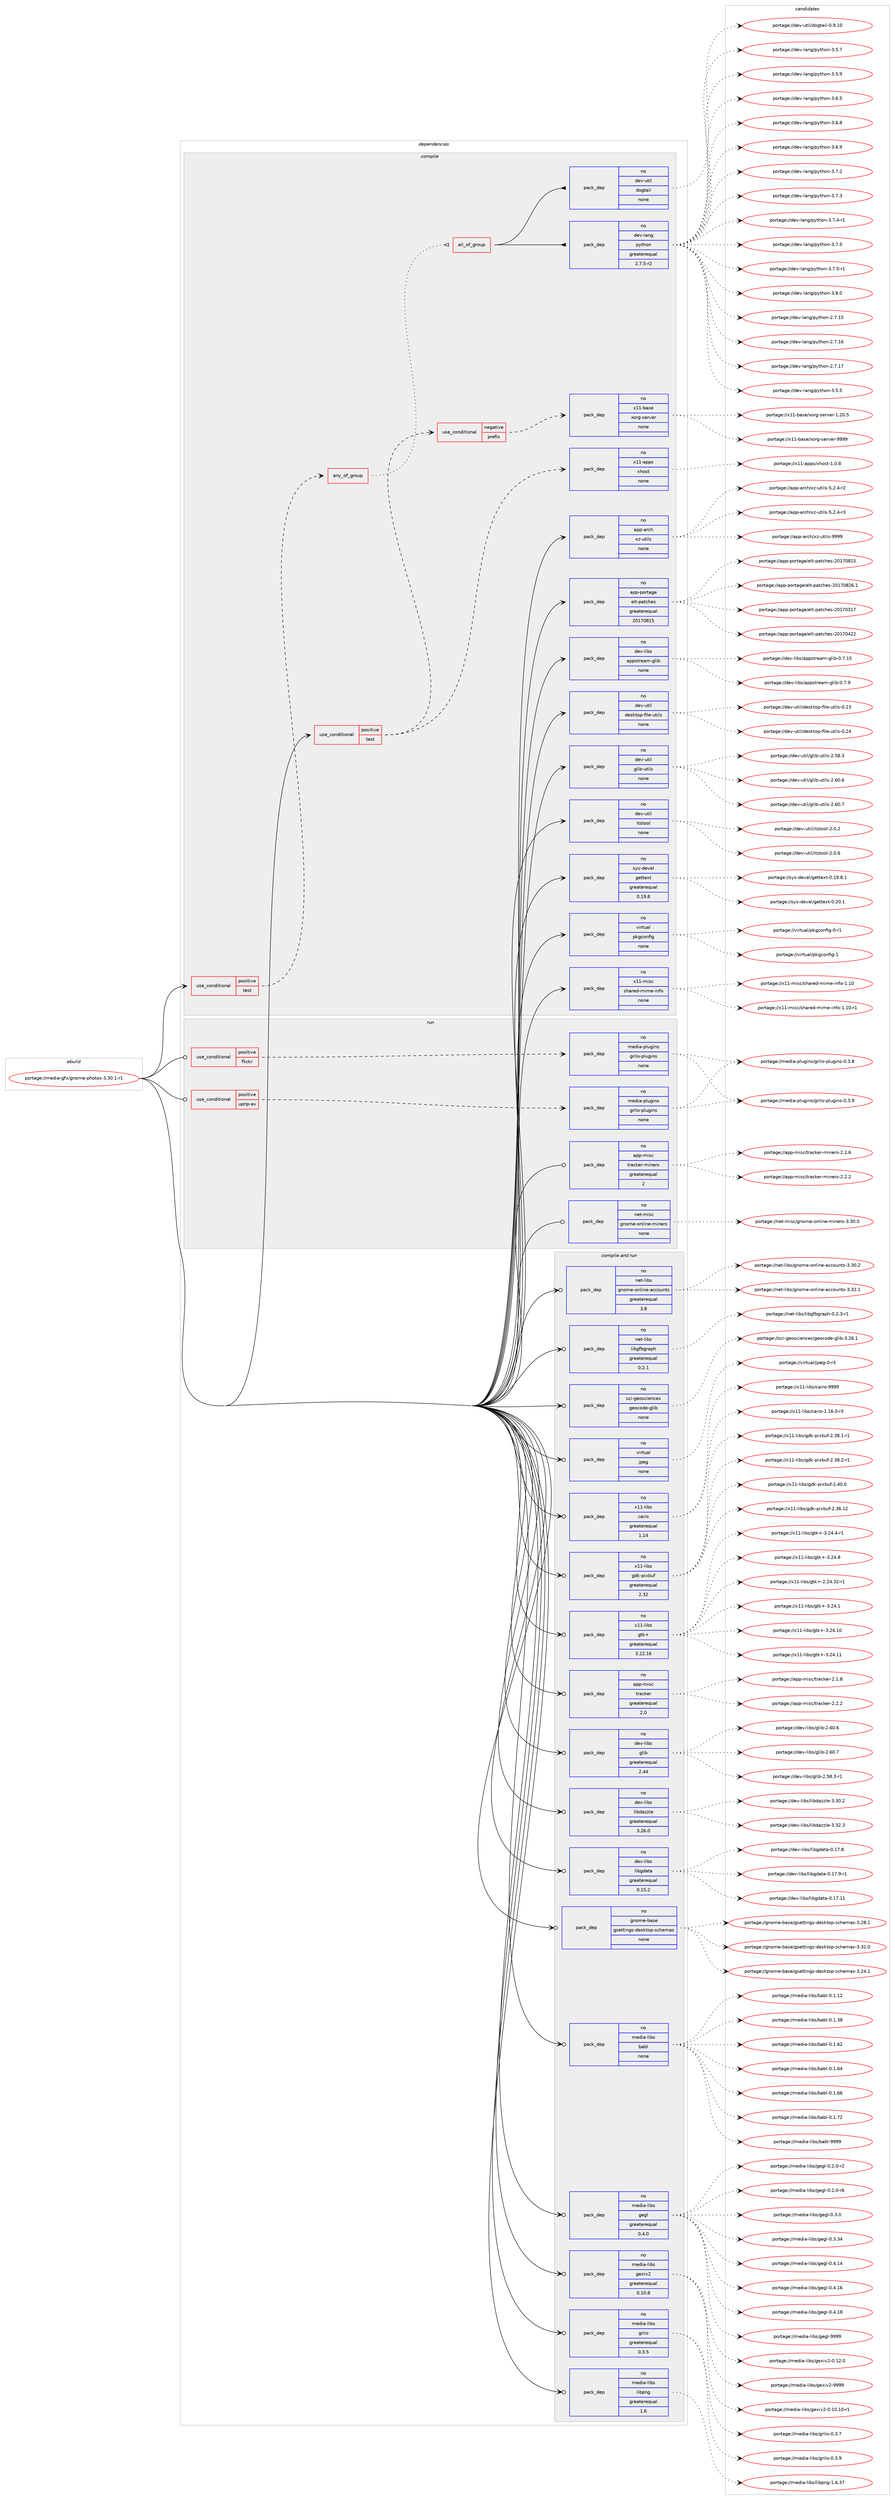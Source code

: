 digraph prolog {

# *************
# Graph options
# *************

newrank=true;
concentrate=true;
compound=true;
graph [rankdir=LR,fontname=Helvetica,fontsize=10,ranksep=1.5];#, ranksep=2.5, nodesep=0.2];
edge  [arrowhead=vee];
node  [fontname=Helvetica,fontsize=10];

# **********
# The ebuild
# **********

subgraph cluster_leftcol {
color=gray;
rank=same;
label=<<i>ebuild</i>>;
id [label="portage://media-gfx/gnome-photos-3.30.1-r1", color=red, width=4, href="../media-gfx/gnome-photos-3.30.1-r1.svg"];
}

# ****************
# The dependencies
# ****************

subgraph cluster_midcol {
color=gray;
label=<<i>dependencies</i>>;
subgraph cluster_compile {
fillcolor="#eeeeee";
style=filled;
label=<<i>compile</i>>;
subgraph cond78459 {
dependency313550 [label=<<TABLE BORDER="0" CELLBORDER="1" CELLSPACING="0" CELLPADDING="4"><TR><TD ROWSPAN="3" CELLPADDING="10">use_conditional</TD></TR><TR><TD>positive</TD></TR><TR><TD>test</TD></TR></TABLE>>, shape=none, color=red];
subgraph any4941 {
dependency313551 [label=<<TABLE BORDER="0" CELLBORDER="1" CELLSPACING="0" CELLPADDING="4"><TR><TD CELLPADDING="10">any_of_group</TD></TR></TABLE>>, shape=none, color=red];subgraph all117 {
dependency313552 [label=<<TABLE BORDER="0" CELLBORDER="1" CELLSPACING="0" CELLPADDING="4"><TR><TD CELLPADDING="10">all_of_group</TD></TR></TABLE>>, shape=none, color=red];subgraph pack230036 {
dependency313553 [label=<<TABLE BORDER="0" CELLBORDER="1" CELLSPACING="0" CELLPADDING="4" WIDTH="220"><TR><TD ROWSPAN="6" CELLPADDING="30">pack_dep</TD></TR><TR><TD WIDTH="110">no</TD></TR><TR><TD>dev-lang</TD></TR><TR><TD>python</TD></TR><TR><TD>greaterequal</TD></TR><TR><TD>2.7.5-r2</TD></TR></TABLE>>, shape=none, color=blue];
}
dependency313552:e -> dependency313553:w [weight=20,style="solid",arrowhead="inv"];
subgraph pack230037 {
dependency313554 [label=<<TABLE BORDER="0" CELLBORDER="1" CELLSPACING="0" CELLPADDING="4" WIDTH="220"><TR><TD ROWSPAN="6" CELLPADDING="30">pack_dep</TD></TR><TR><TD WIDTH="110">no</TD></TR><TR><TD>dev-util</TD></TR><TR><TD>dogtail</TD></TR><TR><TD>none</TD></TR><TR><TD></TD></TR></TABLE>>, shape=none, color=blue];
}
dependency313552:e -> dependency313554:w [weight=20,style="solid",arrowhead="inv"];
}
dependency313551:e -> dependency313552:w [weight=20,style="dotted",arrowhead="oinv"];
}
dependency313550:e -> dependency313551:w [weight=20,style="dashed",arrowhead="vee"];
}
id:e -> dependency313550:w [weight=20,style="solid",arrowhead="vee"];
subgraph cond78460 {
dependency313555 [label=<<TABLE BORDER="0" CELLBORDER="1" CELLSPACING="0" CELLPADDING="4"><TR><TD ROWSPAN="3" CELLPADDING="10">use_conditional</TD></TR><TR><TD>positive</TD></TR><TR><TD>test</TD></TR></TABLE>>, shape=none, color=red];
subgraph cond78461 {
dependency313556 [label=<<TABLE BORDER="0" CELLBORDER="1" CELLSPACING="0" CELLPADDING="4"><TR><TD ROWSPAN="3" CELLPADDING="10">use_conditional</TD></TR><TR><TD>negative</TD></TR><TR><TD>prefix</TD></TR></TABLE>>, shape=none, color=red];
subgraph pack230038 {
dependency313557 [label=<<TABLE BORDER="0" CELLBORDER="1" CELLSPACING="0" CELLPADDING="4" WIDTH="220"><TR><TD ROWSPAN="6" CELLPADDING="30">pack_dep</TD></TR><TR><TD WIDTH="110">no</TD></TR><TR><TD>x11-base</TD></TR><TR><TD>xorg-server</TD></TR><TR><TD>none</TD></TR><TR><TD></TD></TR></TABLE>>, shape=none, color=blue];
}
dependency313556:e -> dependency313557:w [weight=20,style="dashed",arrowhead="vee"];
}
dependency313555:e -> dependency313556:w [weight=20,style="dashed",arrowhead="vee"];
subgraph pack230039 {
dependency313558 [label=<<TABLE BORDER="0" CELLBORDER="1" CELLSPACING="0" CELLPADDING="4" WIDTH="220"><TR><TD ROWSPAN="6" CELLPADDING="30">pack_dep</TD></TR><TR><TD WIDTH="110">no</TD></TR><TR><TD>x11-apps</TD></TR><TR><TD>xhost</TD></TR><TR><TD>none</TD></TR><TR><TD></TD></TR></TABLE>>, shape=none, color=blue];
}
dependency313555:e -> dependency313558:w [weight=20,style="dashed",arrowhead="vee"];
}
id:e -> dependency313555:w [weight=20,style="solid",arrowhead="vee"];
subgraph pack230040 {
dependency313559 [label=<<TABLE BORDER="0" CELLBORDER="1" CELLSPACING="0" CELLPADDING="4" WIDTH="220"><TR><TD ROWSPAN="6" CELLPADDING="30">pack_dep</TD></TR><TR><TD WIDTH="110">no</TD></TR><TR><TD>app-arch</TD></TR><TR><TD>xz-utils</TD></TR><TR><TD>none</TD></TR><TR><TD></TD></TR></TABLE>>, shape=none, color=blue];
}
id:e -> dependency313559:w [weight=20,style="solid",arrowhead="vee"];
subgraph pack230041 {
dependency313560 [label=<<TABLE BORDER="0" CELLBORDER="1" CELLSPACING="0" CELLPADDING="4" WIDTH="220"><TR><TD ROWSPAN="6" CELLPADDING="30">pack_dep</TD></TR><TR><TD WIDTH="110">no</TD></TR><TR><TD>app-portage</TD></TR><TR><TD>elt-patches</TD></TR><TR><TD>greaterequal</TD></TR><TR><TD>20170815</TD></TR></TABLE>>, shape=none, color=blue];
}
id:e -> dependency313560:w [weight=20,style="solid",arrowhead="vee"];
subgraph pack230042 {
dependency313561 [label=<<TABLE BORDER="0" CELLBORDER="1" CELLSPACING="0" CELLPADDING="4" WIDTH="220"><TR><TD ROWSPAN="6" CELLPADDING="30">pack_dep</TD></TR><TR><TD WIDTH="110">no</TD></TR><TR><TD>dev-libs</TD></TR><TR><TD>appstream-glib</TD></TR><TR><TD>none</TD></TR><TR><TD></TD></TR></TABLE>>, shape=none, color=blue];
}
id:e -> dependency313561:w [weight=20,style="solid",arrowhead="vee"];
subgraph pack230043 {
dependency313562 [label=<<TABLE BORDER="0" CELLBORDER="1" CELLSPACING="0" CELLPADDING="4" WIDTH="220"><TR><TD ROWSPAN="6" CELLPADDING="30">pack_dep</TD></TR><TR><TD WIDTH="110">no</TD></TR><TR><TD>dev-util</TD></TR><TR><TD>desktop-file-utils</TD></TR><TR><TD>none</TD></TR><TR><TD></TD></TR></TABLE>>, shape=none, color=blue];
}
id:e -> dependency313562:w [weight=20,style="solid",arrowhead="vee"];
subgraph pack230044 {
dependency313563 [label=<<TABLE BORDER="0" CELLBORDER="1" CELLSPACING="0" CELLPADDING="4" WIDTH="220"><TR><TD ROWSPAN="6" CELLPADDING="30">pack_dep</TD></TR><TR><TD WIDTH="110">no</TD></TR><TR><TD>dev-util</TD></TR><TR><TD>glib-utils</TD></TR><TR><TD>none</TD></TR><TR><TD></TD></TR></TABLE>>, shape=none, color=blue];
}
id:e -> dependency313563:w [weight=20,style="solid",arrowhead="vee"];
subgraph pack230045 {
dependency313564 [label=<<TABLE BORDER="0" CELLBORDER="1" CELLSPACING="0" CELLPADDING="4" WIDTH="220"><TR><TD ROWSPAN="6" CELLPADDING="30">pack_dep</TD></TR><TR><TD WIDTH="110">no</TD></TR><TR><TD>dev-util</TD></TR><TR><TD>itstool</TD></TR><TR><TD>none</TD></TR><TR><TD></TD></TR></TABLE>>, shape=none, color=blue];
}
id:e -> dependency313564:w [weight=20,style="solid",arrowhead="vee"];
subgraph pack230046 {
dependency313565 [label=<<TABLE BORDER="0" CELLBORDER="1" CELLSPACING="0" CELLPADDING="4" WIDTH="220"><TR><TD ROWSPAN="6" CELLPADDING="30">pack_dep</TD></TR><TR><TD WIDTH="110">no</TD></TR><TR><TD>sys-devel</TD></TR><TR><TD>gettext</TD></TR><TR><TD>greaterequal</TD></TR><TR><TD>0.19.8</TD></TR></TABLE>>, shape=none, color=blue];
}
id:e -> dependency313565:w [weight=20,style="solid",arrowhead="vee"];
subgraph pack230047 {
dependency313566 [label=<<TABLE BORDER="0" CELLBORDER="1" CELLSPACING="0" CELLPADDING="4" WIDTH="220"><TR><TD ROWSPAN="6" CELLPADDING="30">pack_dep</TD></TR><TR><TD WIDTH="110">no</TD></TR><TR><TD>virtual</TD></TR><TR><TD>pkgconfig</TD></TR><TR><TD>none</TD></TR><TR><TD></TD></TR></TABLE>>, shape=none, color=blue];
}
id:e -> dependency313566:w [weight=20,style="solid",arrowhead="vee"];
subgraph pack230048 {
dependency313567 [label=<<TABLE BORDER="0" CELLBORDER="1" CELLSPACING="0" CELLPADDING="4" WIDTH="220"><TR><TD ROWSPAN="6" CELLPADDING="30">pack_dep</TD></TR><TR><TD WIDTH="110">no</TD></TR><TR><TD>x11-misc</TD></TR><TR><TD>shared-mime-info</TD></TR><TR><TD>none</TD></TR><TR><TD></TD></TR></TABLE>>, shape=none, color=blue];
}
id:e -> dependency313567:w [weight=20,style="solid",arrowhead="vee"];
}
subgraph cluster_compileandrun {
fillcolor="#eeeeee";
style=filled;
label=<<i>compile and run</i>>;
subgraph pack230049 {
dependency313568 [label=<<TABLE BORDER="0" CELLBORDER="1" CELLSPACING="0" CELLPADDING="4" WIDTH="220"><TR><TD ROWSPAN="6" CELLPADDING="30">pack_dep</TD></TR><TR><TD WIDTH="110">no</TD></TR><TR><TD>app-misc</TD></TR><TR><TD>tracker</TD></TR><TR><TD>greaterequal</TD></TR><TR><TD>2.0</TD></TR></TABLE>>, shape=none, color=blue];
}
id:e -> dependency313568:w [weight=20,style="solid",arrowhead="odotvee"];
subgraph pack230050 {
dependency313569 [label=<<TABLE BORDER="0" CELLBORDER="1" CELLSPACING="0" CELLPADDING="4" WIDTH="220"><TR><TD ROWSPAN="6" CELLPADDING="30">pack_dep</TD></TR><TR><TD WIDTH="110">no</TD></TR><TR><TD>dev-libs</TD></TR><TR><TD>glib</TD></TR><TR><TD>greaterequal</TD></TR><TR><TD>2.44</TD></TR></TABLE>>, shape=none, color=blue];
}
id:e -> dependency313569:w [weight=20,style="solid",arrowhead="odotvee"];
subgraph pack230051 {
dependency313570 [label=<<TABLE BORDER="0" CELLBORDER="1" CELLSPACING="0" CELLPADDING="4" WIDTH="220"><TR><TD ROWSPAN="6" CELLPADDING="30">pack_dep</TD></TR><TR><TD WIDTH="110">no</TD></TR><TR><TD>dev-libs</TD></TR><TR><TD>libdazzle</TD></TR><TR><TD>greaterequal</TD></TR><TR><TD>3.26.0</TD></TR></TABLE>>, shape=none, color=blue];
}
id:e -> dependency313570:w [weight=20,style="solid",arrowhead="odotvee"];
subgraph pack230052 {
dependency313571 [label=<<TABLE BORDER="0" CELLBORDER="1" CELLSPACING="0" CELLPADDING="4" WIDTH="220"><TR><TD ROWSPAN="6" CELLPADDING="30">pack_dep</TD></TR><TR><TD WIDTH="110">no</TD></TR><TR><TD>dev-libs</TD></TR><TR><TD>libgdata</TD></TR><TR><TD>greaterequal</TD></TR><TR><TD>0.15.2</TD></TR></TABLE>>, shape=none, color=blue];
}
id:e -> dependency313571:w [weight=20,style="solid",arrowhead="odotvee"];
subgraph pack230053 {
dependency313572 [label=<<TABLE BORDER="0" CELLBORDER="1" CELLSPACING="0" CELLPADDING="4" WIDTH="220"><TR><TD ROWSPAN="6" CELLPADDING="30">pack_dep</TD></TR><TR><TD WIDTH="110">no</TD></TR><TR><TD>gnome-base</TD></TR><TR><TD>gsettings-desktop-schemas</TD></TR><TR><TD>none</TD></TR><TR><TD></TD></TR></TABLE>>, shape=none, color=blue];
}
id:e -> dependency313572:w [weight=20,style="solid",arrowhead="odotvee"];
subgraph pack230054 {
dependency313573 [label=<<TABLE BORDER="0" CELLBORDER="1" CELLSPACING="0" CELLPADDING="4" WIDTH="220"><TR><TD ROWSPAN="6" CELLPADDING="30">pack_dep</TD></TR><TR><TD WIDTH="110">no</TD></TR><TR><TD>media-libs</TD></TR><TR><TD>babl</TD></TR><TR><TD>none</TD></TR><TR><TD></TD></TR></TABLE>>, shape=none, color=blue];
}
id:e -> dependency313573:w [weight=20,style="solid",arrowhead="odotvee"];
subgraph pack230055 {
dependency313574 [label=<<TABLE BORDER="0" CELLBORDER="1" CELLSPACING="0" CELLPADDING="4" WIDTH="220"><TR><TD ROWSPAN="6" CELLPADDING="30">pack_dep</TD></TR><TR><TD WIDTH="110">no</TD></TR><TR><TD>media-libs</TD></TR><TR><TD>gegl</TD></TR><TR><TD>greaterequal</TD></TR><TR><TD>0.4.0</TD></TR></TABLE>>, shape=none, color=blue];
}
id:e -> dependency313574:w [weight=20,style="solid",arrowhead="odotvee"];
subgraph pack230056 {
dependency313575 [label=<<TABLE BORDER="0" CELLBORDER="1" CELLSPACING="0" CELLPADDING="4" WIDTH="220"><TR><TD ROWSPAN="6" CELLPADDING="30">pack_dep</TD></TR><TR><TD WIDTH="110">no</TD></TR><TR><TD>media-libs</TD></TR><TR><TD>gexiv2</TD></TR><TR><TD>greaterequal</TD></TR><TR><TD>0.10.8</TD></TR></TABLE>>, shape=none, color=blue];
}
id:e -> dependency313575:w [weight=20,style="solid",arrowhead="odotvee"];
subgraph pack230057 {
dependency313576 [label=<<TABLE BORDER="0" CELLBORDER="1" CELLSPACING="0" CELLPADDING="4" WIDTH="220"><TR><TD ROWSPAN="6" CELLPADDING="30">pack_dep</TD></TR><TR><TD WIDTH="110">no</TD></TR><TR><TD>media-libs</TD></TR><TR><TD>grilo</TD></TR><TR><TD>greaterequal</TD></TR><TR><TD>0.3.5</TD></TR></TABLE>>, shape=none, color=blue];
}
id:e -> dependency313576:w [weight=20,style="solid",arrowhead="odotvee"];
subgraph pack230058 {
dependency313577 [label=<<TABLE BORDER="0" CELLBORDER="1" CELLSPACING="0" CELLPADDING="4" WIDTH="220"><TR><TD ROWSPAN="6" CELLPADDING="30">pack_dep</TD></TR><TR><TD WIDTH="110">no</TD></TR><TR><TD>media-libs</TD></TR><TR><TD>libpng</TD></TR><TR><TD>greaterequal</TD></TR><TR><TD>1.6</TD></TR></TABLE>>, shape=none, color=blue];
}
id:e -> dependency313577:w [weight=20,style="solid",arrowhead="odotvee"];
subgraph pack230059 {
dependency313578 [label=<<TABLE BORDER="0" CELLBORDER="1" CELLSPACING="0" CELLPADDING="4" WIDTH="220"><TR><TD ROWSPAN="6" CELLPADDING="30">pack_dep</TD></TR><TR><TD WIDTH="110">no</TD></TR><TR><TD>net-libs</TD></TR><TR><TD>gnome-online-accounts</TD></TR><TR><TD>greaterequal</TD></TR><TR><TD>3.8</TD></TR></TABLE>>, shape=none, color=blue];
}
id:e -> dependency313578:w [weight=20,style="solid",arrowhead="odotvee"];
subgraph pack230060 {
dependency313579 [label=<<TABLE BORDER="0" CELLBORDER="1" CELLSPACING="0" CELLPADDING="4" WIDTH="220"><TR><TD ROWSPAN="6" CELLPADDING="30">pack_dep</TD></TR><TR><TD WIDTH="110">no</TD></TR><TR><TD>net-libs</TD></TR><TR><TD>libgfbgraph</TD></TR><TR><TD>greaterequal</TD></TR><TR><TD>0.2.1</TD></TR></TABLE>>, shape=none, color=blue];
}
id:e -> dependency313579:w [weight=20,style="solid",arrowhead="odotvee"];
subgraph pack230061 {
dependency313580 [label=<<TABLE BORDER="0" CELLBORDER="1" CELLSPACING="0" CELLPADDING="4" WIDTH="220"><TR><TD ROWSPAN="6" CELLPADDING="30">pack_dep</TD></TR><TR><TD WIDTH="110">no</TD></TR><TR><TD>sci-geosciences</TD></TR><TR><TD>geocode-glib</TD></TR><TR><TD>none</TD></TR><TR><TD></TD></TR></TABLE>>, shape=none, color=blue];
}
id:e -> dependency313580:w [weight=20,style="solid",arrowhead="odotvee"];
subgraph pack230062 {
dependency313581 [label=<<TABLE BORDER="0" CELLBORDER="1" CELLSPACING="0" CELLPADDING="4" WIDTH="220"><TR><TD ROWSPAN="6" CELLPADDING="30">pack_dep</TD></TR><TR><TD WIDTH="110">no</TD></TR><TR><TD>virtual</TD></TR><TR><TD>jpeg</TD></TR><TR><TD>none</TD></TR><TR><TD></TD></TR></TABLE>>, shape=none, color=blue];
}
id:e -> dependency313581:w [weight=20,style="solid",arrowhead="odotvee"];
subgraph pack230063 {
dependency313582 [label=<<TABLE BORDER="0" CELLBORDER="1" CELLSPACING="0" CELLPADDING="4" WIDTH="220"><TR><TD ROWSPAN="6" CELLPADDING="30">pack_dep</TD></TR><TR><TD WIDTH="110">no</TD></TR><TR><TD>x11-libs</TD></TR><TR><TD>cairo</TD></TR><TR><TD>greaterequal</TD></TR><TR><TD>1.14</TD></TR></TABLE>>, shape=none, color=blue];
}
id:e -> dependency313582:w [weight=20,style="solid",arrowhead="odotvee"];
subgraph pack230064 {
dependency313583 [label=<<TABLE BORDER="0" CELLBORDER="1" CELLSPACING="0" CELLPADDING="4" WIDTH="220"><TR><TD ROWSPAN="6" CELLPADDING="30">pack_dep</TD></TR><TR><TD WIDTH="110">no</TD></TR><TR><TD>x11-libs</TD></TR><TR><TD>gdk-pixbuf</TD></TR><TR><TD>greaterequal</TD></TR><TR><TD>2.32</TD></TR></TABLE>>, shape=none, color=blue];
}
id:e -> dependency313583:w [weight=20,style="solid",arrowhead="odotvee"];
subgraph pack230065 {
dependency313584 [label=<<TABLE BORDER="0" CELLBORDER="1" CELLSPACING="0" CELLPADDING="4" WIDTH="220"><TR><TD ROWSPAN="6" CELLPADDING="30">pack_dep</TD></TR><TR><TD WIDTH="110">no</TD></TR><TR><TD>x11-libs</TD></TR><TR><TD>gtk+</TD></TR><TR><TD>greaterequal</TD></TR><TR><TD>3.22.16</TD></TR></TABLE>>, shape=none, color=blue];
}
id:e -> dependency313584:w [weight=20,style="solid",arrowhead="odotvee"];
}
subgraph cluster_run {
fillcolor="#eeeeee";
style=filled;
label=<<i>run</i>>;
subgraph cond78462 {
dependency313585 [label=<<TABLE BORDER="0" CELLBORDER="1" CELLSPACING="0" CELLPADDING="4"><TR><TD ROWSPAN="3" CELLPADDING="10">use_conditional</TD></TR><TR><TD>positive</TD></TR><TR><TD>flickr</TD></TR></TABLE>>, shape=none, color=red];
subgraph pack230066 {
dependency313586 [label=<<TABLE BORDER="0" CELLBORDER="1" CELLSPACING="0" CELLPADDING="4" WIDTH="220"><TR><TD ROWSPAN="6" CELLPADDING="30">pack_dep</TD></TR><TR><TD WIDTH="110">no</TD></TR><TR><TD>media-plugins</TD></TR><TR><TD>grilo-plugins</TD></TR><TR><TD>none</TD></TR><TR><TD></TD></TR></TABLE>>, shape=none, color=blue];
}
dependency313585:e -> dependency313586:w [weight=20,style="dashed",arrowhead="vee"];
}
id:e -> dependency313585:w [weight=20,style="solid",arrowhead="odot"];
subgraph cond78463 {
dependency313587 [label=<<TABLE BORDER="0" CELLBORDER="1" CELLSPACING="0" CELLPADDING="4"><TR><TD ROWSPAN="3" CELLPADDING="10">use_conditional</TD></TR><TR><TD>positive</TD></TR><TR><TD>upnp-av</TD></TR></TABLE>>, shape=none, color=red];
subgraph pack230067 {
dependency313588 [label=<<TABLE BORDER="0" CELLBORDER="1" CELLSPACING="0" CELLPADDING="4" WIDTH="220"><TR><TD ROWSPAN="6" CELLPADDING="30">pack_dep</TD></TR><TR><TD WIDTH="110">no</TD></TR><TR><TD>media-plugins</TD></TR><TR><TD>grilo-plugins</TD></TR><TR><TD>none</TD></TR><TR><TD></TD></TR></TABLE>>, shape=none, color=blue];
}
dependency313587:e -> dependency313588:w [weight=20,style="dashed",arrowhead="vee"];
}
id:e -> dependency313587:w [weight=20,style="solid",arrowhead="odot"];
subgraph pack230068 {
dependency313589 [label=<<TABLE BORDER="0" CELLBORDER="1" CELLSPACING="0" CELLPADDING="4" WIDTH="220"><TR><TD ROWSPAN="6" CELLPADDING="30">pack_dep</TD></TR><TR><TD WIDTH="110">no</TD></TR><TR><TD>app-misc</TD></TR><TR><TD>tracker-miners</TD></TR><TR><TD>greaterequal</TD></TR><TR><TD>2</TD></TR></TABLE>>, shape=none, color=blue];
}
id:e -> dependency313589:w [weight=20,style="solid",arrowhead="odot"];
subgraph pack230069 {
dependency313590 [label=<<TABLE BORDER="0" CELLBORDER="1" CELLSPACING="0" CELLPADDING="4" WIDTH="220"><TR><TD ROWSPAN="6" CELLPADDING="30">pack_dep</TD></TR><TR><TD WIDTH="110">no</TD></TR><TR><TD>net-misc</TD></TR><TR><TD>gnome-online-miners</TD></TR><TR><TD>none</TD></TR><TR><TD></TD></TR></TABLE>>, shape=none, color=blue];
}
id:e -> dependency313590:w [weight=20,style="solid",arrowhead="odot"];
}
}

# **************
# The candidates
# **************

subgraph cluster_choices {
rank=same;
color=gray;
label=<<i>candidates</i>>;

subgraph choice230036 {
color=black;
nodesep=1;
choiceportage10010111845108971101034711212111610411111045504655464953 [label="portage://dev-lang/python-2.7.15", color=red, width=4,href="../dev-lang/python-2.7.15.svg"];
choiceportage10010111845108971101034711212111610411111045504655464954 [label="portage://dev-lang/python-2.7.16", color=red, width=4,href="../dev-lang/python-2.7.16.svg"];
choiceportage10010111845108971101034711212111610411111045504655464955 [label="portage://dev-lang/python-2.7.17", color=red, width=4,href="../dev-lang/python-2.7.17.svg"];
choiceportage100101118451089711010347112121116104111110455146534653 [label="portage://dev-lang/python-3.5.5", color=red, width=4,href="../dev-lang/python-3.5.5.svg"];
choiceportage100101118451089711010347112121116104111110455146534655 [label="portage://dev-lang/python-3.5.7", color=red, width=4,href="../dev-lang/python-3.5.7.svg"];
choiceportage100101118451089711010347112121116104111110455146534657 [label="portage://dev-lang/python-3.5.9", color=red, width=4,href="../dev-lang/python-3.5.9.svg"];
choiceportage100101118451089711010347112121116104111110455146544653 [label="portage://dev-lang/python-3.6.5", color=red, width=4,href="../dev-lang/python-3.6.5.svg"];
choiceportage100101118451089711010347112121116104111110455146544656 [label="portage://dev-lang/python-3.6.8", color=red, width=4,href="../dev-lang/python-3.6.8.svg"];
choiceportage100101118451089711010347112121116104111110455146544657 [label="portage://dev-lang/python-3.6.9", color=red, width=4,href="../dev-lang/python-3.6.9.svg"];
choiceportage100101118451089711010347112121116104111110455146554650 [label="portage://dev-lang/python-3.7.2", color=red, width=4,href="../dev-lang/python-3.7.2.svg"];
choiceportage100101118451089711010347112121116104111110455146554651 [label="portage://dev-lang/python-3.7.3", color=red, width=4,href="../dev-lang/python-3.7.3.svg"];
choiceportage1001011184510897110103471121211161041111104551465546524511449 [label="portage://dev-lang/python-3.7.4-r1", color=red, width=4,href="../dev-lang/python-3.7.4-r1.svg"];
choiceportage100101118451089711010347112121116104111110455146554653 [label="portage://dev-lang/python-3.7.5", color=red, width=4,href="../dev-lang/python-3.7.5.svg"];
choiceportage1001011184510897110103471121211161041111104551465546534511449 [label="portage://dev-lang/python-3.7.5-r1", color=red, width=4,href="../dev-lang/python-3.7.5-r1.svg"];
choiceportage100101118451089711010347112121116104111110455146564648 [label="portage://dev-lang/python-3.8.0", color=red, width=4,href="../dev-lang/python-3.8.0.svg"];
dependency313553:e -> choiceportage10010111845108971101034711212111610411111045504655464953:w [style=dotted,weight="100"];
dependency313553:e -> choiceportage10010111845108971101034711212111610411111045504655464954:w [style=dotted,weight="100"];
dependency313553:e -> choiceportage10010111845108971101034711212111610411111045504655464955:w [style=dotted,weight="100"];
dependency313553:e -> choiceportage100101118451089711010347112121116104111110455146534653:w [style=dotted,weight="100"];
dependency313553:e -> choiceportage100101118451089711010347112121116104111110455146534655:w [style=dotted,weight="100"];
dependency313553:e -> choiceportage100101118451089711010347112121116104111110455146534657:w [style=dotted,weight="100"];
dependency313553:e -> choiceportage100101118451089711010347112121116104111110455146544653:w [style=dotted,weight="100"];
dependency313553:e -> choiceportage100101118451089711010347112121116104111110455146544656:w [style=dotted,weight="100"];
dependency313553:e -> choiceportage100101118451089711010347112121116104111110455146544657:w [style=dotted,weight="100"];
dependency313553:e -> choiceportage100101118451089711010347112121116104111110455146554650:w [style=dotted,weight="100"];
dependency313553:e -> choiceportage100101118451089711010347112121116104111110455146554651:w [style=dotted,weight="100"];
dependency313553:e -> choiceportage1001011184510897110103471121211161041111104551465546524511449:w [style=dotted,weight="100"];
dependency313553:e -> choiceportage100101118451089711010347112121116104111110455146554653:w [style=dotted,weight="100"];
dependency313553:e -> choiceportage1001011184510897110103471121211161041111104551465546534511449:w [style=dotted,weight="100"];
dependency313553:e -> choiceportage100101118451089711010347112121116104111110455146564648:w [style=dotted,weight="100"];
}
subgraph choice230037 {
color=black;
nodesep=1;
choiceportage10010111845117116105108471001111031169710510845484657464948 [label="portage://dev-util/dogtail-0.9.10", color=red, width=4,href="../dev-util/dogtail-0.9.10.svg"];
dependency313554:e -> choiceportage10010111845117116105108471001111031169710510845484657464948:w [style=dotted,weight="100"];
}
subgraph choice230038 {
color=black;
nodesep=1;
choiceportage1204949459897115101471201111141034511510111411810111445494650484653 [label="portage://x11-base/xorg-server-1.20.5", color=red, width=4,href="../x11-base/xorg-server-1.20.5.svg"];
choiceportage120494945989711510147120111114103451151011141181011144557575757 [label="portage://x11-base/xorg-server-9999", color=red, width=4,href="../x11-base/xorg-server-9999.svg"];
dependency313557:e -> choiceportage1204949459897115101471201111141034511510111411810111445494650484653:w [style=dotted,weight="100"];
dependency313557:e -> choiceportage120494945989711510147120111114103451151011141181011144557575757:w [style=dotted,weight="100"];
}
subgraph choice230039 {
color=black;
nodesep=1;
choiceportage1204949459711211211547120104111115116454946484656 [label="portage://x11-apps/xhost-1.0.8", color=red, width=4,href="../x11-apps/xhost-1.0.8.svg"];
dependency313558:e -> choiceportage1204949459711211211547120104111115116454946484656:w [style=dotted,weight="100"];
}
subgraph choice230040 {
color=black;
nodesep=1;
choiceportage9711211245971149910447120122451171161051081154553465046524511450 [label="portage://app-arch/xz-utils-5.2.4-r2", color=red, width=4,href="../app-arch/xz-utils-5.2.4-r2.svg"];
choiceportage9711211245971149910447120122451171161051081154553465046524511451 [label="portage://app-arch/xz-utils-5.2.4-r3", color=red, width=4,href="../app-arch/xz-utils-5.2.4-r3.svg"];
choiceportage9711211245971149910447120122451171161051081154557575757 [label="portage://app-arch/xz-utils-9999", color=red, width=4,href="../app-arch/xz-utils-9999.svg"];
dependency313559:e -> choiceportage9711211245971149910447120122451171161051081154553465046524511450:w [style=dotted,weight="100"];
dependency313559:e -> choiceportage9711211245971149910447120122451171161051081154553465046524511451:w [style=dotted,weight="100"];
dependency313559:e -> choiceportage9711211245971149910447120122451171161051081154557575757:w [style=dotted,weight="100"];
}
subgraph choice230041 {
color=black;
nodesep=1;
choiceportage97112112451121111141169710310147101108116451129711699104101115455048495548514955 [label="portage://app-portage/elt-patches-20170317", color=red, width=4,href="../app-portage/elt-patches-20170317.svg"];
choiceportage97112112451121111141169710310147101108116451129711699104101115455048495548525050 [label="portage://app-portage/elt-patches-20170422", color=red, width=4,href="../app-portage/elt-patches-20170422.svg"];
choiceportage97112112451121111141169710310147101108116451129711699104101115455048495548564953 [label="portage://app-portage/elt-patches-20170815", color=red, width=4,href="../app-portage/elt-patches-20170815.svg"];
choiceportage971121124511211111411697103101471011081164511297116991041011154550484955485650544649 [label="portage://app-portage/elt-patches-20170826.1", color=red, width=4,href="../app-portage/elt-patches-20170826.1.svg"];
dependency313560:e -> choiceportage97112112451121111141169710310147101108116451129711699104101115455048495548514955:w [style=dotted,weight="100"];
dependency313560:e -> choiceportage97112112451121111141169710310147101108116451129711699104101115455048495548525050:w [style=dotted,weight="100"];
dependency313560:e -> choiceportage97112112451121111141169710310147101108116451129711699104101115455048495548564953:w [style=dotted,weight="100"];
dependency313560:e -> choiceportage971121124511211111411697103101471011081164511297116991041011154550484955485650544649:w [style=dotted,weight="100"];
}
subgraph choice230042 {
color=black;
nodesep=1;
choiceportage1001011184510810598115479711211211511611410197109451031081059845484655464953 [label="portage://dev-libs/appstream-glib-0.7.15", color=red, width=4,href="../dev-libs/appstream-glib-0.7.15.svg"];
choiceportage10010111845108105981154797112112115116114101971094510310810598454846554657 [label="portage://dev-libs/appstream-glib-0.7.9", color=red, width=4,href="../dev-libs/appstream-glib-0.7.9.svg"];
dependency313561:e -> choiceportage1001011184510810598115479711211211511611410197109451031081059845484655464953:w [style=dotted,weight="100"];
dependency313561:e -> choiceportage10010111845108105981154797112112115116114101971094510310810598454846554657:w [style=dotted,weight="100"];
}
subgraph choice230043 {
color=black;
nodesep=1;
choiceportage100101118451171161051084710010111510711611111245102105108101451171161051081154548465051 [label="portage://dev-util/desktop-file-utils-0.23", color=red, width=4,href="../dev-util/desktop-file-utils-0.23.svg"];
choiceportage100101118451171161051084710010111510711611111245102105108101451171161051081154548465052 [label="portage://dev-util/desktop-file-utils-0.24", color=red, width=4,href="../dev-util/desktop-file-utils-0.24.svg"];
dependency313562:e -> choiceportage100101118451171161051084710010111510711611111245102105108101451171161051081154548465051:w [style=dotted,weight="100"];
dependency313562:e -> choiceportage100101118451171161051084710010111510711611111245102105108101451171161051081154548465052:w [style=dotted,weight="100"];
}
subgraph choice230044 {
color=black;
nodesep=1;
choiceportage1001011184511711610510847103108105984511711610510811545504653564651 [label="portage://dev-util/glib-utils-2.58.3", color=red, width=4,href="../dev-util/glib-utils-2.58.3.svg"];
choiceportage1001011184511711610510847103108105984511711610510811545504654484654 [label="portage://dev-util/glib-utils-2.60.6", color=red, width=4,href="../dev-util/glib-utils-2.60.6.svg"];
choiceportage1001011184511711610510847103108105984511711610510811545504654484655 [label="portage://dev-util/glib-utils-2.60.7", color=red, width=4,href="../dev-util/glib-utils-2.60.7.svg"];
dependency313563:e -> choiceportage1001011184511711610510847103108105984511711610510811545504653564651:w [style=dotted,weight="100"];
dependency313563:e -> choiceportage1001011184511711610510847103108105984511711610510811545504654484654:w [style=dotted,weight="100"];
dependency313563:e -> choiceportage1001011184511711610510847103108105984511711610510811545504654484655:w [style=dotted,weight="100"];
}
subgraph choice230045 {
color=black;
nodesep=1;
choiceportage1001011184511711610510847105116115116111111108455046484650 [label="portage://dev-util/itstool-2.0.2", color=red, width=4,href="../dev-util/itstool-2.0.2.svg"];
choiceportage1001011184511711610510847105116115116111111108455046484654 [label="portage://dev-util/itstool-2.0.6", color=red, width=4,href="../dev-util/itstool-2.0.6.svg"];
dependency313564:e -> choiceportage1001011184511711610510847105116115116111111108455046484650:w [style=dotted,weight="100"];
dependency313564:e -> choiceportage1001011184511711610510847105116115116111111108455046484654:w [style=dotted,weight="100"];
}
subgraph choice230046 {
color=black;
nodesep=1;
choiceportage1151211154510010111810110847103101116116101120116454846495746564649 [label="portage://sys-devel/gettext-0.19.8.1", color=red, width=4,href="../sys-devel/gettext-0.19.8.1.svg"];
choiceportage115121115451001011181011084710310111611610112011645484650484649 [label="portage://sys-devel/gettext-0.20.1", color=red, width=4,href="../sys-devel/gettext-0.20.1.svg"];
dependency313565:e -> choiceportage1151211154510010111810110847103101116116101120116454846495746564649:w [style=dotted,weight="100"];
dependency313565:e -> choiceportage115121115451001011181011084710310111611610112011645484650484649:w [style=dotted,weight="100"];
}
subgraph choice230047 {
color=black;
nodesep=1;
choiceportage11810511411611797108471121071039911111010210510345484511449 [label="portage://virtual/pkgconfig-0-r1", color=red, width=4,href="../virtual/pkgconfig-0-r1.svg"];
choiceportage1181051141161179710847112107103991111101021051034549 [label="portage://virtual/pkgconfig-1", color=red, width=4,href="../virtual/pkgconfig-1.svg"];
dependency313566:e -> choiceportage11810511411611797108471121071039911111010210510345484511449:w [style=dotted,weight="100"];
dependency313566:e -> choiceportage1181051141161179710847112107103991111101021051034549:w [style=dotted,weight="100"];
}
subgraph choice230048 {
color=black;
nodesep=1;
choiceportage12049494510910511599471151049711410110045109105109101451051101021114549464948 [label="portage://x11-misc/shared-mime-info-1.10", color=red, width=4,href="../x11-misc/shared-mime-info-1.10.svg"];
choiceportage120494945109105115994711510497114101100451091051091014510511010211145494649484511449 [label="portage://x11-misc/shared-mime-info-1.10-r1", color=red, width=4,href="../x11-misc/shared-mime-info-1.10-r1.svg"];
dependency313567:e -> choiceportage12049494510910511599471151049711410110045109105109101451051101021114549464948:w [style=dotted,weight="100"];
dependency313567:e -> choiceportage120494945109105115994711510497114101100451091051091014510511010211145494649484511449:w [style=dotted,weight="100"];
}
subgraph choice230049 {
color=black;
nodesep=1;
choiceportage971121124510910511599471161149799107101114455046494656 [label="portage://app-misc/tracker-2.1.8", color=red, width=4,href="../app-misc/tracker-2.1.8.svg"];
choiceportage971121124510910511599471161149799107101114455046504650 [label="portage://app-misc/tracker-2.2.2", color=red, width=4,href="../app-misc/tracker-2.2.2.svg"];
dependency313568:e -> choiceportage971121124510910511599471161149799107101114455046494656:w [style=dotted,weight="100"];
dependency313568:e -> choiceportage971121124510910511599471161149799107101114455046504650:w [style=dotted,weight="100"];
}
subgraph choice230050 {
color=black;
nodesep=1;
choiceportage10010111845108105981154710310810598455046535646514511449 [label="portage://dev-libs/glib-2.58.3-r1", color=red, width=4,href="../dev-libs/glib-2.58.3-r1.svg"];
choiceportage1001011184510810598115471031081059845504654484654 [label="portage://dev-libs/glib-2.60.6", color=red, width=4,href="../dev-libs/glib-2.60.6.svg"];
choiceportage1001011184510810598115471031081059845504654484655 [label="portage://dev-libs/glib-2.60.7", color=red, width=4,href="../dev-libs/glib-2.60.7.svg"];
dependency313569:e -> choiceportage10010111845108105981154710310810598455046535646514511449:w [style=dotted,weight="100"];
dependency313569:e -> choiceportage1001011184510810598115471031081059845504654484654:w [style=dotted,weight="100"];
dependency313569:e -> choiceportage1001011184510810598115471031081059845504654484655:w [style=dotted,weight="100"];
}
subgraph choice230051 {
color=black;
nodesep=1;
choiceportage100101118451081059811547108105981009712212210810145514651484650 [label="portage://dev-libs/libdazzle-3.30.2", color=red, width=4,href="../dev-libs/libdazzle-3.30.2.svg"];
choiceportage100101118451081059811547108105981009712212210810145514651504651 [label="portage://dev-libs/libdazzle-3.32.3", color=red, width=4,href="../dev-libs/libdazzle-3.32.3.svg"];
dependency313570:e -> choiceportage100101118451081059811547108105981009712212210810145514651484650:w [style=dotted,weight="100"];
dependency313570:e -> choiceportage100101118451081059811547108105981009712212210810145514651504651:w [style=dotted,weight="100"];
}
subgraph choice230052 {
color=black;
nodesep=1;
choiceportage1001011184510810598115471081059810310097116974548464955464949 [label="portage://dev-libs/libgdata-0.17.11", color=red, width=4,href="../dev-libs/libgdata-0.17.11.svg"];
choiceportage10010111845108105981154710810598103100971169745484649554656 [label="portage://dev-libs/libgdata-0.17.8", color=red, width=4,href="../dev-libs/libgdata-0.17.8.svg"];
choiceportage100101118451081059811547108105981031009711697454846495546574511449 [label="portage://dev-libs/libgdata-0.17.9-r1", color=red, width=4,href="../dev-libs/libgdata-0.17.9-r1.svg"];
dependency313571:e -> choiceportage1001011184510810598115471081059810310097116974548464955464949:w [style=dotted,weight="100"];
dependency313571:e -> choiceportage10010111845108105981154710810598103100971169745484649554656:w [style=dotted,weight="100"];
dependency313571:e -> choiceportage100101118451081059811547108105981031009711697454846495546574511449:w [style=dotted,weight="100"];
}
subgraph choice230053 {
color=black;
nodesep=1;
choiceportage103110111109101459897115101471031151011161161051101031154510010111510711611111245115991041011099711545514650524649 [label="portage://gnome-base/gsettings-desktop-schemas-3.24.1", color=red, width=4,href="../gnome-base/gsettings-desktop-schemas-3.24.1.svg"];
choiceportage103110111109101459897115101471031151011161161051101031154510010111510711611111245115991041011099711545514650564649 [label="portage://gnome-base/gsettings-desktop-schemas-3.28.1", color=red, width=4,href="../gnome-base/gsettings-desktop-schemas-3.28.1.svg"];
choiceportage103110111109101459897115101471031151011161161051101031154510010111510711611111245115991041011099711545514651504648 [label="portage://gnome-base/gsettings-desktop-schemas-3.32.0", color=red, width=4,href="../gnome-base/gsettings-desktop-schemas-3.32.0.svg"];
dependency313572:e -> choiceportage103110111109101459897115101471031151011161161051101031154510010111510711611111245115991041011099711545514650524649:w [style=dotted,weight="100"];
dependency313572:e -> choiceportage103110111109101459897115101471031151011161161051101031154510010111510711611111245115991041011099711545514650564649:w [style=dotted,weight="100"];
dependency313572:e -> choiceportage103110111109101459897115101471031151011161161051101031154510010111510711611111245115991041011099711545514651504648:w [style=dotted,weight="100"];
}
subgraph choice230054 {
color=black;
nodesep=1;
choiceportage1091011001059745108105981154798979810845484649464950 [label="portage://media-libs/babl-0.1.12", color=red, width=4,href="../media-libs/babl-0.1.12.svg"];
choiceportage1091011001059745108105981154798979810845484649465156 [label="portage://media-libs/babl-0.1.38", color=red, width=4,href="../media-libs/babl-0.1.38.svg"];
choiceportage1091011001059745108105981154798979810845484649465450 [label="portage://media-libs/babl-0.1.62", color=red, width=4,href="../media-libs/babl-0.1.62.svg"];
choiceportage1091011001059745108105981154798979810845484649465452 [label="portage://media-libs/babl-0.1.64", color=red, width=4,href="../media-libs/babl-0.1.64.svg"];
choiceportage1091011001059745108105981154798979810845484649465454 [label="portage://media-libs/babl-0.1.66", color=red, width=4,href="../media-libs/babl-0.1.66.svg"];
choiceportage1091011001059745108105981154798979810845484649465550 [label="portage://media-libs/babl-0.1.72", color=red, width=4,href="../media-libs/babl-0.1.72.svg"];
choiceportage109101100105974510810598115479897981084557575757 [label="portage://media-libs/babl-9999", color=red, width=4,href="../media-libs/babl-9999.svg"];
dependency313573:e -> choiceportage1091011001059745108105981154798979810845484649464950:w [style=dotted,weight="100"];
dependency313573:e -> choiceportage1091011001059745108105981154798979810845484649465156:w [style=dotted,weight="100"];
dependency313573:e -> choiceportage1091011001059745108105981154798979810845484649465450:w [style=dotted,weight="100"];
dependency313573:e -> choiceportage1091011001059745108105981154798979810845484649465452:w [style=dotted,weight="100"];
dependency313573:e -> choiceportage1091011001059745108105981154798979810845484649465454:w [style=dotted,weight="100"];
dependency313573:e -> choiceportage1091011001059745108105981154798979810845484649465550:w [style=dotted,weight="100"];
dependency313573:e -> choiceportage109101100105974510810598115479897981084557575757:w [style=dotted,weight="100"];
}
subgraph choice230055 {
color=black;
nodesep=1;
choiceportage109101100105974510810598115471031011031084548465046484511450 [label="portage://media-libs/gegl-0.2.0-r2", color=red, width=4,href="../media-libs/gegl-0.2.0-r2.svg"];
choiceportage109101100105974510810598115471031011031084548465046484511454 [label="portage://media-libs/gegl-0.2.0-r6", color=red, width=4,href="../media-libs/gegl-0.2.0-r6.svg"];
choiceportage10910110010597451081059811547103101103108454846514648 [label="portage://media-libs/gegl-0.3.0", color=red, width=4,href="../media-libs/gegl-0.3.0.svg"];
choiceportage1091011001059745108105981154710310110310845484651465152 [label="portage://media-libs/gegl-0.3.34", color=red, width=4,href="../media-libs/gegl-0.3.34.svg"];
choiceportage1091011001059745108105981154710310110310845484652464952 [label="portage://media-libs/gegl-0.4.14", color=red, width=4,href="../media-libs/gegl-0.4.14.svg"];
choiceportage1091011001059745108105981154710310110310845484652464954 [label="portage://media-libs/gegl-0.4.16", color=red, width=4,href="../media-libs/gegl-0.4.16.svg"];
choiceportage1091011001059745108105981154710310110310845484652464956 [label="portage://media-libs/gegl-0.4.18", color=red, width=4,href="../media-libs/gegl-0.4.18.svg"];
choiceportage109101100105974510810598115471031011031084557575757 [label="portage://media-libs/gegl-9999", color=red, width=4,href="../media-libs/gegl-9999.svg"];
dependency313574:e -> choiceportage109101100105974510810598115471031011031084548465046484511450:w [style=dotted,weight="100"];
dependency313574:e -> choiceportage109101100105974510810598115471031011031084548465046484511454:w [style=dotted,weight="100"];
dependency313574:e -> choiceportage10910110010597451081059811547103101103108454846514648:w [style=dotted,weight="100"];
dependency313574:e -> choiceportage1091011001059745108105981154710310110310845484651465152:w [style=dotted,weight="100"];
dependency313574:e -> choiceportage1091011001059745108105981154710310110310845484652464952:w [style=dotted,weight="100"];
dependency313574:e -> choiceportage1091011001059745108105981154710310110310845484652464954:w [style=dotted,weight="100"];
dependency313574:e -> choiceportage1091011001059745108105981154710310110310845484652464956:w [style=dotted,weight="100"];
dependency313574:e -> choiceportage109101100105974510810598115471031011031084557575757:w [style=dotted,weight="100"];
}
subgraph choice230056 {
color=black;
nodesep=1;
choiceportage109101100105974510810598115471031011201051185045484649484649484511449 [label="portage://media-libs/gexiv2-0.10.10-r1", color=red, width=4,href="../media-libs/gexiv2-0.10.10-r1.svg"];
choiceportage109101100105974510810598115471031011201051185045484649504648 [label="portage://media-libs/gexiv2-0.12.0", color=red, width=4,href="../media-libs/gexiv2-0.12.0.svg"];
choiceportage10910110010597451081059811547103101120105118504557575757 [label="portage://media-libs/gexiv2-9999", color=red, width=4,href="../media-libs/gexiv2-9999.svg"];
dependency313575:e -> choiceportage109101100105974510810598115471031011201051185045484649484649484511449:w [style=dotted,weight="100"];
dependency313575:e -> choiceportage109101100105974510810598115471031011201051185045484649504648:w [style=dotted,weight="100"];
dependency313575:e -> choiceportage10910110010597451081059811547103101120105118504557575757:w [style=dotted,weight="100"];
}
subgraph choice230057 {
color=black;
nodesep=1;
choiceportage10910110010597451081059811547103114105108111454846514655 [label="portage://media-libs/grilo-0.3.7", color=red, width=4,href="../media-libs/grilo-0.3.7.svg"];
choiceportage10910110010597451081059811547103114105108111454846514657 [label="portage://media-libs/grilo-0.3.9", color=red, width=4,href="../media-libs/grilo-0.3.9.svg"];
dependency313576:e -> choiceportage10910110010597451081059811547103114105108111454846514655:w [style=dotted,weight="100"];
dependency313576:e -> choiceportage10910110010597451081059811547103114105108111454846514657:w [style=dotted,weight="100"];
}
subgraph choice230058 {
color=black;
nodesep=1;
choiceportage109101100105974510810598115471081059811211010345494654465155 [label="portage://media-libs/libpng-1.6.37", color=red, width=4,href="../media-libs/libpng-1.6.37.svg"];
dependency313577:e -> choiceportage109101100105974510810598115471081059811211010345494654465155:w [style=dotted,weight="100"];
}
subgraph choice230059 {
color=black;
nodesep=1;
choiceportage110101116451081059811547103110111109101451111101081051101014597999911111711011611545514651484650 [label="portage://net-libs/gnome-online-accounts-3.30.2", color=red, width=4,href="../net-libs/gnome-online-accounts-3.30.2.svg"];
choiceportage110101116451081059811547103110111109101451111101081051101014597999911111711011611545514651504649 [label="portage://net-libs/gnome-online-accounts-3.32.1", color=red, width=4,href="../net-libs/gnome-online-accounts-3.32.1.svg"];
dependency313578:e -> choiceportage110101116451081059811547103110111109101451111101081051101014597999911111711011611545514651484650:w [style=dotted,weight="100"];
dependency313578:e -> choiceportage110101116451081059811547103110111109101451111101081051101014597999911111711011611545514651504649:w [style=dotted,weight="100"];
}
subgraph choice230060 {
color=black;
nodesep=1;
choiceportage1101011164510810598115471081059810310298103114971121044548465046514511449 [label="portage://net-libs/libgfbgraph-0.2.3-r1", color=red, width=4,href="../net-libs/libgfbgraph-0.2.3-r1.svg"];
dependency313579:e -> choiceportage1101011164510810598115471081059810310298103114971121044548465046514511449:w [style=dotted,weight="100"];
}
subgraph choice230061 {
color=black;
nodesep=1;
choiceportage115991054510310111111599105101110991011154710310111199111100101451031081059845514650544649 [label="portage://sci-geosciences/geocode-glib-3.26.1", color=red, width=4,href="../sci-geosciences/geocode-glib-3.26.1.svg"];
dependency313580:e -> choiceportage115991054510310111111599105101110991011154710310111199111100101451031081059845514650544649:w [style=dotted,weight="100"];
}
subgraph choice230062 {
color=black;
nodesep=1;
choiceportage118105114116117971084710611210110345484511451 [label="portage://virtual/jpeg-0-r3", color=red, width=4,href="../virtual/jpeg-0-r3.svg"];
dependency313581:e -> choiceportage118105114116117971084710611210110345484511451:w [style=dotted,weight="100"];
}
subgraph choice230063 {
color=black;
nodesep=1;
choiceportage12049494510810598115479997105114111454946495446484511451 [label="portage://x11-libs/cairo-1.16.0-r3", color=red, width=4,href="../x11-libs/cairo-1.16.0-r3.svg"];
choiceportage120494945108105981154799971051141114557575757 [label="portage://x11-libs/cairo-9999", color=red, width=4,href="../x11-libs/cairo-9999.svg"];
dependency313582:e -> choiceportage12049494510810598115479997105114111454946495446484511451:w [style=dotted,weight="100"];
dependency313582:e -> choiceportage120494945108105981154799971051141114557575757:w [style=dotted,weight="100"];
}
subgraph choice230064 {
color=black;
nodesep=1;
choiceportage120494945108105981154710310010745112105120981171024550465154464950 [label="portage://x11-libs/gdk-pixbuf-2.36.12", color=red, width=4,href="../x11-libs/gdk-pixbuf-2.36.12.svg"];
choiceportage12049494510810598115471031001074511210512098117102455046515646494511449 [label="portage://x11-libs/gdk-pixbuf-2.38.1-r1", color=red, width=4,href="../x11-libs/gdk-pixbuf-2.38.1-r1.svg"];
choiceportage12049494510810598115471031001074511210512098117102455046515646504511449 [label="portage://x11-libs/gdk-pixbuf-2.38.2-r1", color=red, width=4,href="../x11-libs/gdk-pixbuf-2.38.2-r1.svg"];
choiceportage1204949451081059811547103100107451121051209811710245504652484648 [label="portage://x11-libs/gdk-pixbuf-2.40.0", color=red, width=4,href="../x11-libs/gdk-pixbuf-2.40.0.svg"];
dependency313583:e -> choiceportage120494945108105981154710310010745112105120981171024550465154464950:w [style=dotted,weight="100"];
dependency313583:e -> choiceportage12049494510810598115471031001074511210512098117102455046515646494511449:w [style=dotted,weight="100"];
dependency313583:e -> choiceportage12049494510810598115471031001074511210512098117102455046515646504511449:w [style=dotted,weight="100"];
dependency313583:e -> choiceportage1204949451081059811547103100107451121051209811710245504652484648:w [style=dotted,weight="100"];
}
subgraph choice230065 {
color=black;
nodesep=1;
choiceportage12049494510810598115471031161074345504650524651504511449 [label="portage://x11-libs/gtk+-2.24.32-r1", color=red, width=4,href="../x11-libs/gtk+-2.24.32-r1.svg"];
choiceportage12049494510810598115471031161074345514650524649 [label="portage://x11-libs/gtk+-3.24.1", color=red, width=4,href="../x11-libs/gtk+-3.24.1.svg"];
choiceportage1204949451081059811547103116107434551465052464948 [label="portage://x11-libs/gtk+-3.24.10", color=red, width=4,href="../x11-libs/gtk+-3.24.10.svg"];
choiceportage1204949451081059811547103116107434551465052464949 [label="portage://x11-libs/gtk+-3.24.11", color=red, width=4,href="../x11-libs/gtk+-3.24.11.svg"];
choiceportage120494945108105981154710311610743455146505246524511449 [label="portage://x11-libs/gtk+-3.24.4-r1", color=red, width=4,href="../x11-libs/gtk+-3.24.4-r1.svg"];
choiceportage12049494510810598115471031161074345514650524656 [label="portage://x11-libs/gtk+-3.24.8", color=red, width=4,href="../x11-libs/gtk+-3.24.8.svg"];
dependency313584:e -> choiceportage12049494510810598115471031161074345504650524651504511449:w [style=dotted,weight="100"];
dependency313584:e -> choiceportage12049494510810598115471031161074345514650524649:w [style=dotted,weight="100"];
dependency313584:e -> choiceportage1204949451081059811547103116107434551465052464948:w [style=dotted,weight="100"];
dependency313584:e -> choiceportage1204949451081059811547103116107434551465052464949:w [style=dotted,weight="100"];
dependency313584:e -> choiceportage120494945108105981154710311610743455146505246524511449:w [style=dotted,weight="100"];
dependency313584:e -> choiceportage12049494510810598115471031161074345514650524656:w [style=dotted,weight="100"];
}
subgraph choice230066 {
color=black;
nodesep=1;
choiceportage10910110010597451121081171031051101154710311410510811145112108117103105110115454846514656 [label="portage://media-plugins/grilo-plugins-0.3.8", color=red, width=4,href="../media-plugins/grilo-plugins-0.3.8.svg"];
choiceportage10910110010597451121081171031051101154710311410510811145112108117103105110115454846514657 [label="portage://media-plugins/grilo-plugins-0.3.9", color=red, width=4,href="../media-plugins/grilo-plugins-0.3.9.svg"];
dependency313586:e -> choiceportage10910110010597451121081171031051101154710311410510811145112108117103105110115454846514656:w [style=dotted,weight="100"];
dependency313586:e -> choiceportage10910110010597451121081171031051101154710311410510811145112108117103105110115454846514657:w [style=dotted,weight="100"];
}
subgraph choice230067 {
color=black;
nodesep=1;
choiceportage10910110010597451121081171031051101154710311410510811145112108117103105110115454846514656 [label="portage://media-plugins/grilo-plugins-0.3.8", color=red, width=4,href="../media-plugins/grilo-plugins-0.3.8.svg"];
choiceportage10910110010597451121081171031051101154710311410510811145112108117103105110115454846514657 [label="portage://media-plugins/grilo-plugins-0.3.9", color=red, width=4,href="../media-plugins/grilo-plugins-0.3.9.svg"];
dependency313588:e -> choiceportage10910110010597451121081171031051101154710311410510811145112108117103105110115454846514656:w [style=dotted,weight="100"];
dependency313588:e -> choiceportage10910110010597451121081171031051101154710311410510811145112108117103105110115454846514657:w [style=dotted,weight="100"];
}
subgraph choice230068 {
color=black;
nodesep=1;
choiceportage97112112451091051159947116114979910710111445109105110101114115455046494654 [label="portage://app-misc/tracker-miners-2.1.6", color=red, width=4,href="../app-misc/tracker-miners-2.1.6.svg"];
choiceportage97112112451091051159947116114979910710111445109105110101114115455046504650 [label="portage://app-misc/tracker-miners-2.2.2", color=red, width=4,href="../app-misc/tracker-miners-2.2.2.svg"];
dependency313589:e -> choiceportage97112112451091051159947116114979910710111445109105110101114115455046494654:w [style=dotted,weight="100"];
dependency313589:e -> choiceportage97112112451091051159947116114979910710111445109105110101114115455046504650:w [style=dotted,weight="100"];
}
subgraph choice230069 {
color=black;
nodesep=1;
choiceportage110101116451091051159947103110111109101451111101081051101014510910511010111411545514651484648 [label="portage://net-misc/gnome-online-miners-3.30.0", color=red, width=4,href="../net-misc/gnome-online-miners-3.30.0.svg"];
dependency313590:e -> choiceportage110101116451091051159947103110111109101451111101081051101014510910511010111411545514651484648:w [style=dotted,weight="100"];
}
}

}
